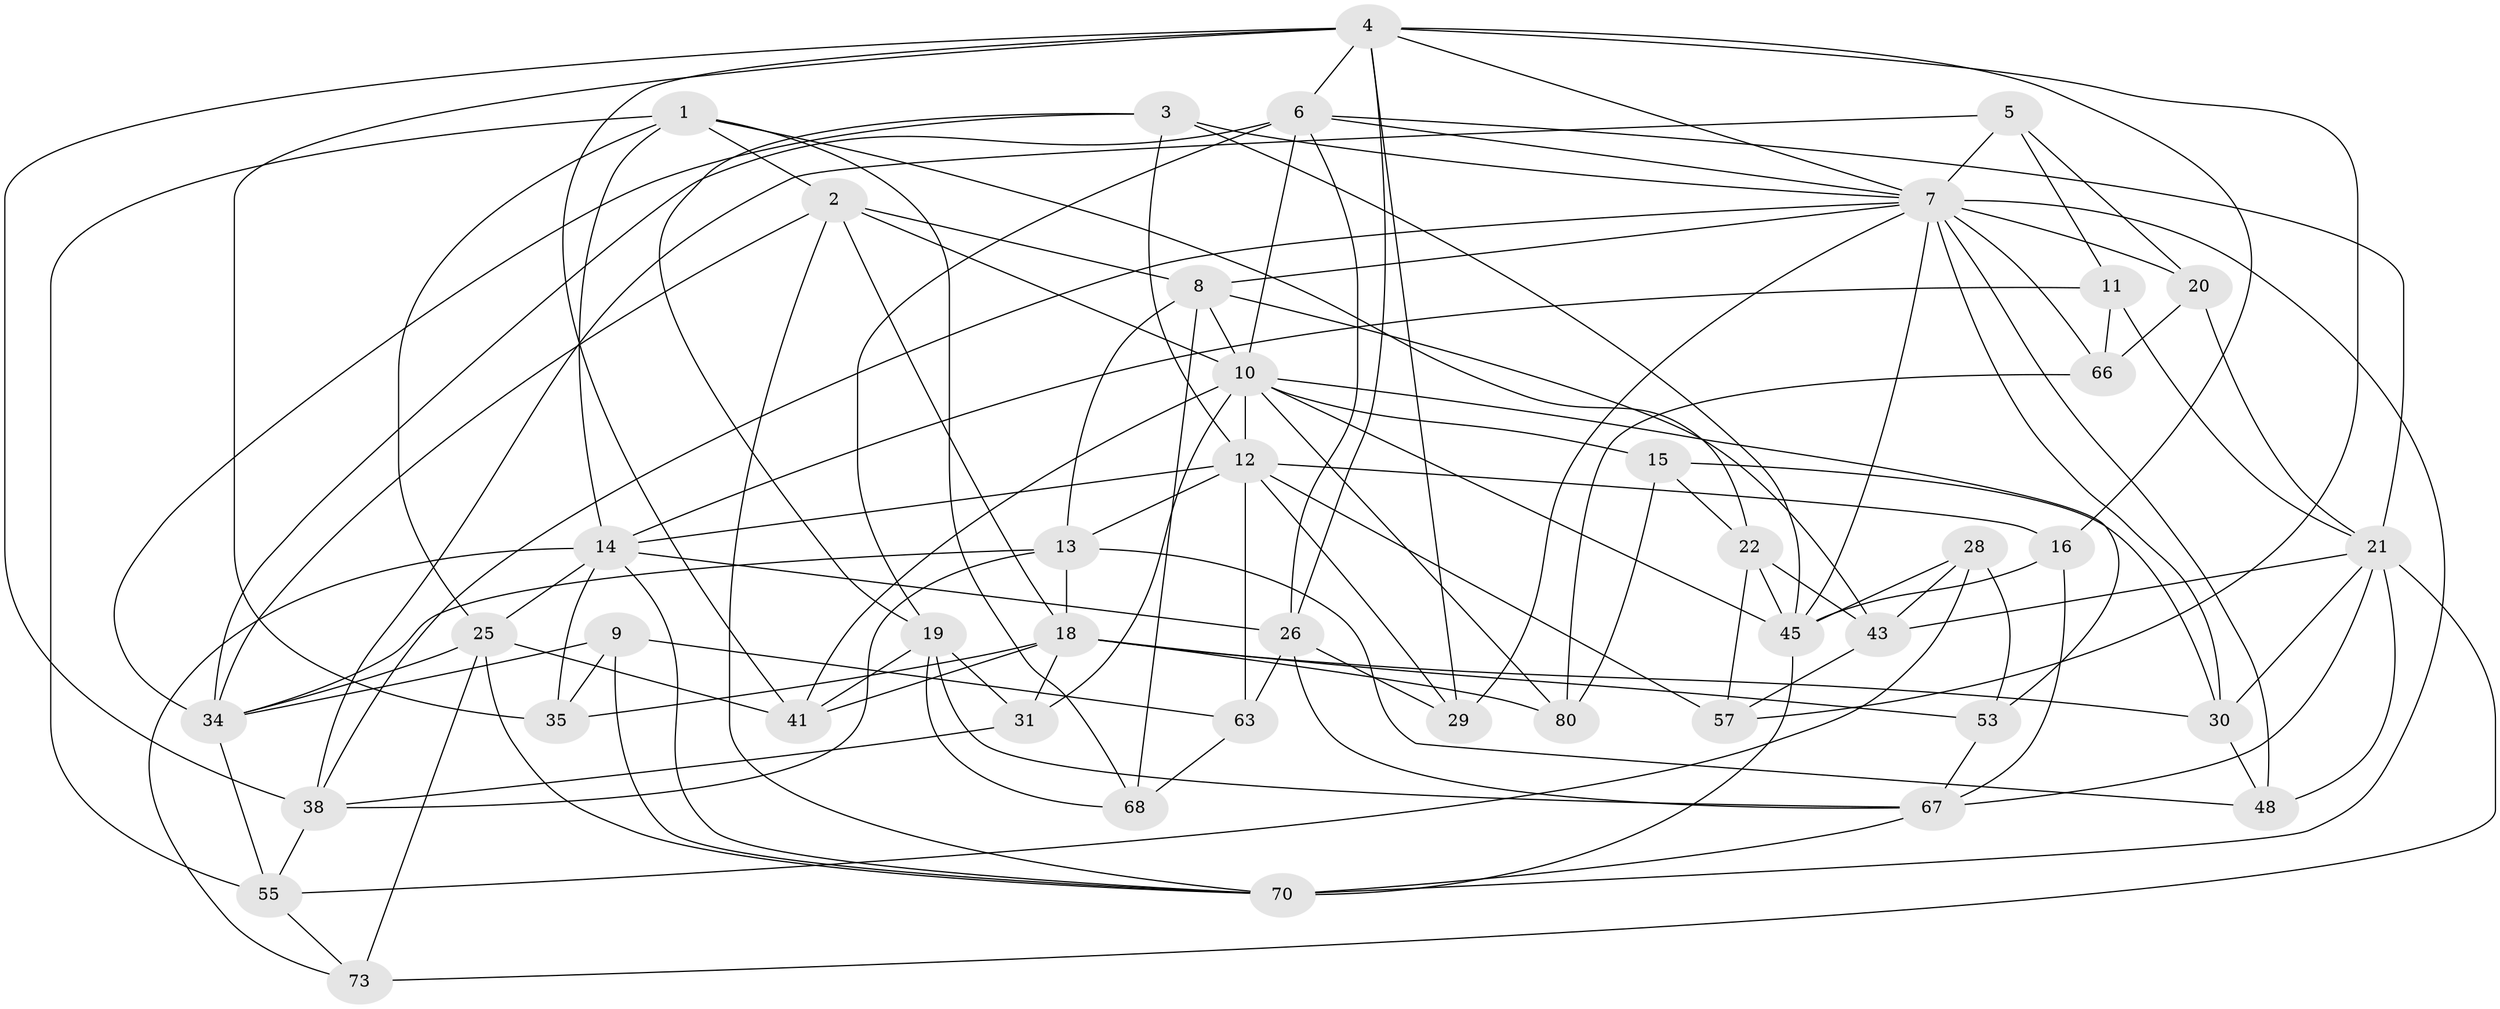 // original degree distribution, {4: 1.0}
// Generated by graph-tools (version 1.1) at 2025/20/03/04/25 18:20:52]
// undirected, 44 vertices, 124 edges
graph export_dot {
graph [start="1"]
  node [color=gray90,style=filled];
  1 [super="+87"];
  2 [super="+39"];
  3 [super="+62"];
  4 [super="+56+24"];
  5;
  6 [super="+84+79"];
  7 [super="+23+17+37"];
  8 [super="+33"];
  9;
  10 [super="+42+27"];
  11;
  12 [super="+50"];
  13 [super="+65"];
  14 [super="+77+69"];
  15;
  16;
  18 [super="+32"];
  19 [super="+72"];
  20;
  21 [super="+51"];
  22 [super="+61"];
  25 [super="+83+44"];
  26 [super="+58"];
  28;
  29;
  30 [super="+36"];
  31;
  34 [super="+76+86"];
  35;
  38 [super="+60"];
  41 [super="+54"];
  43 [super="+89"];
  45 [super="+59+81+49"];
  48;
  53;
  55 [super="+64"];
  57;
  63;
  66;
  67 [super="+75"];
  68;
  70 [super="+88+82"];
  73;
  80;
  1 -- 22;
  1 -- 25;
  1 -- 14;
  1 -- 2;
  1 -- 68;
  1 -- 55;
  2 -- 8;
  2 -- 18;
  2 -- 34;
  2 -- 70;
  2 -- 10;
  3 -- 12;
  3 -- 45 [weight=2];
  3 -- 34;
  3 -- 7;
  3 -- 19;
  4 -- 35;
  4 -- 16;
  4 -- 38;
  4 -- 41 [weight=2];
  4 -- 57;
  4 -- 6;
  4 -- 26;
  4 -- 29;
  4 -- 7;
  5 -- 20;
  5 -- 38;
  5 -- 11;
  5 -- 7;
  6 -- 10 [weight=2];
  6 -- 21;
  6 -- 26;
  6 -- 34;
  6 -- 19;
  6 -- 7;
  7 -- 48;
  7 -- 30 [weight=2];
  7 -- 66;
  7 -- 20;
  7 -- 38;
  7 -- 45;
  7 -- 8;
  7 -- 70;
  7 -- 29;
  8 -- 68;
  8 -- 43;
  8 -- 13;
  8 -- 10;
  9 -- 35;
  9 -- 63;
  9 -- 70;
  9 -- 34;
  10 -- 12;
  10 -- 80;
  10 -- 15;
  10 -- 45 [weight=2];
  10 -- 41;
  10 -- 53;
  10 -- 31;
  11 -- 66;
  11 -- 21;
  11 -- 14;
  12 -- 16;
  12 -- 13;
  12 -- 57;
  12 -- 29;
  12 -- 63;
  12 -- 14;
  13 -- 34;
  13 -- 48;
  13 -- 18;
  13 -- 38;
  14 -- 73;
  14 -- 35;
  14 -- 26;
  14 -- 25;
  14 -- 70;
  15 -- 80;
  15 -- 30;
  15 -- 22;
  16 -- 45;
  16 -- 67;
  18 -- 41;
  18 -- 80;
  18 -- 35;
  18 -- 53;
  18 -- 31;
  18 -- 30;
  19 -- 68;
  19 -- 67;
  19 -- 41;
  19 -- 31;
  20 -- 66;
  20 -- 21;
  21 -- 30;
  21 -- 73;
  21 -- 43;
  21 -- 48;
  21 -- 67;
  22 -- 43 [weight=2];
  22 -- 57;
  22 -- 45;
  25 -- 73;
  25 -- 41;
  25 -- 70;
  25 -- 34;
  26 -- 67;
  26 -- 29;
  26 -- 63;
  28 -- 53;
  28 -- 55;
  28 -- 43;
  28 -- 45;
  30 -- 48;
  31 -- 38;
  34 -- 55 [weight=2];
  38 -- 55;
  43 -- 57;
  45 -- 70 [weight=2];
  53 -- 67;
  55 -- 73;
  63 -- 68;
  66 -- 80;
  67 -- 70;
}
